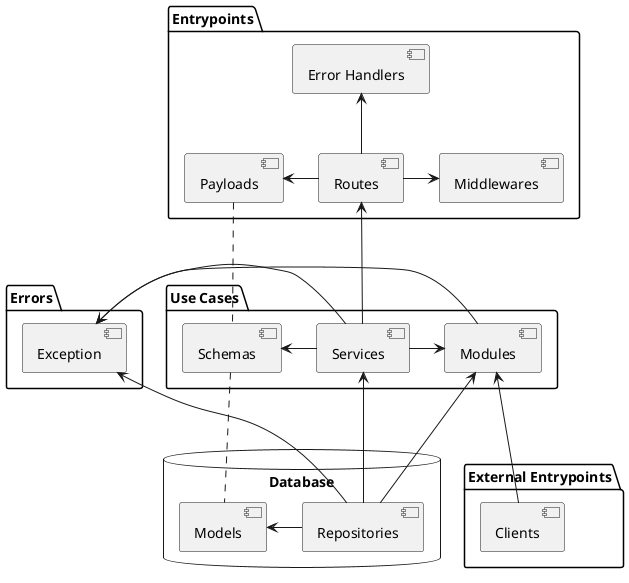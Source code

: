 @startuml

package "Entrypoints" {
    [Error Handlers] <-- [Routes]
    [Payloads] <- [Routes]
    [Routes] -> [Middlewares]
}

package "Errors" {
    [Exception]
}

package "Use Cases" {
    [Services] -> [Modules]
    [Schemas] <- [Services]

    [Routes] <--- [Services]
    [Exception] <- [Services]
    [Exception] <- [Modules]
    [Payloads] ... [Schemas]
}

package "External Entrypoints" {
    [Modules] <--- [Clients]
}

database "Database" {
    [Models] <- [Repositories]

    [Modules] <--- [Repositories]
    [Services] <--- [Repositories]
    [Exception] <-- [Repositories]
    [Schemas] ... [Models]
}

@enduml
